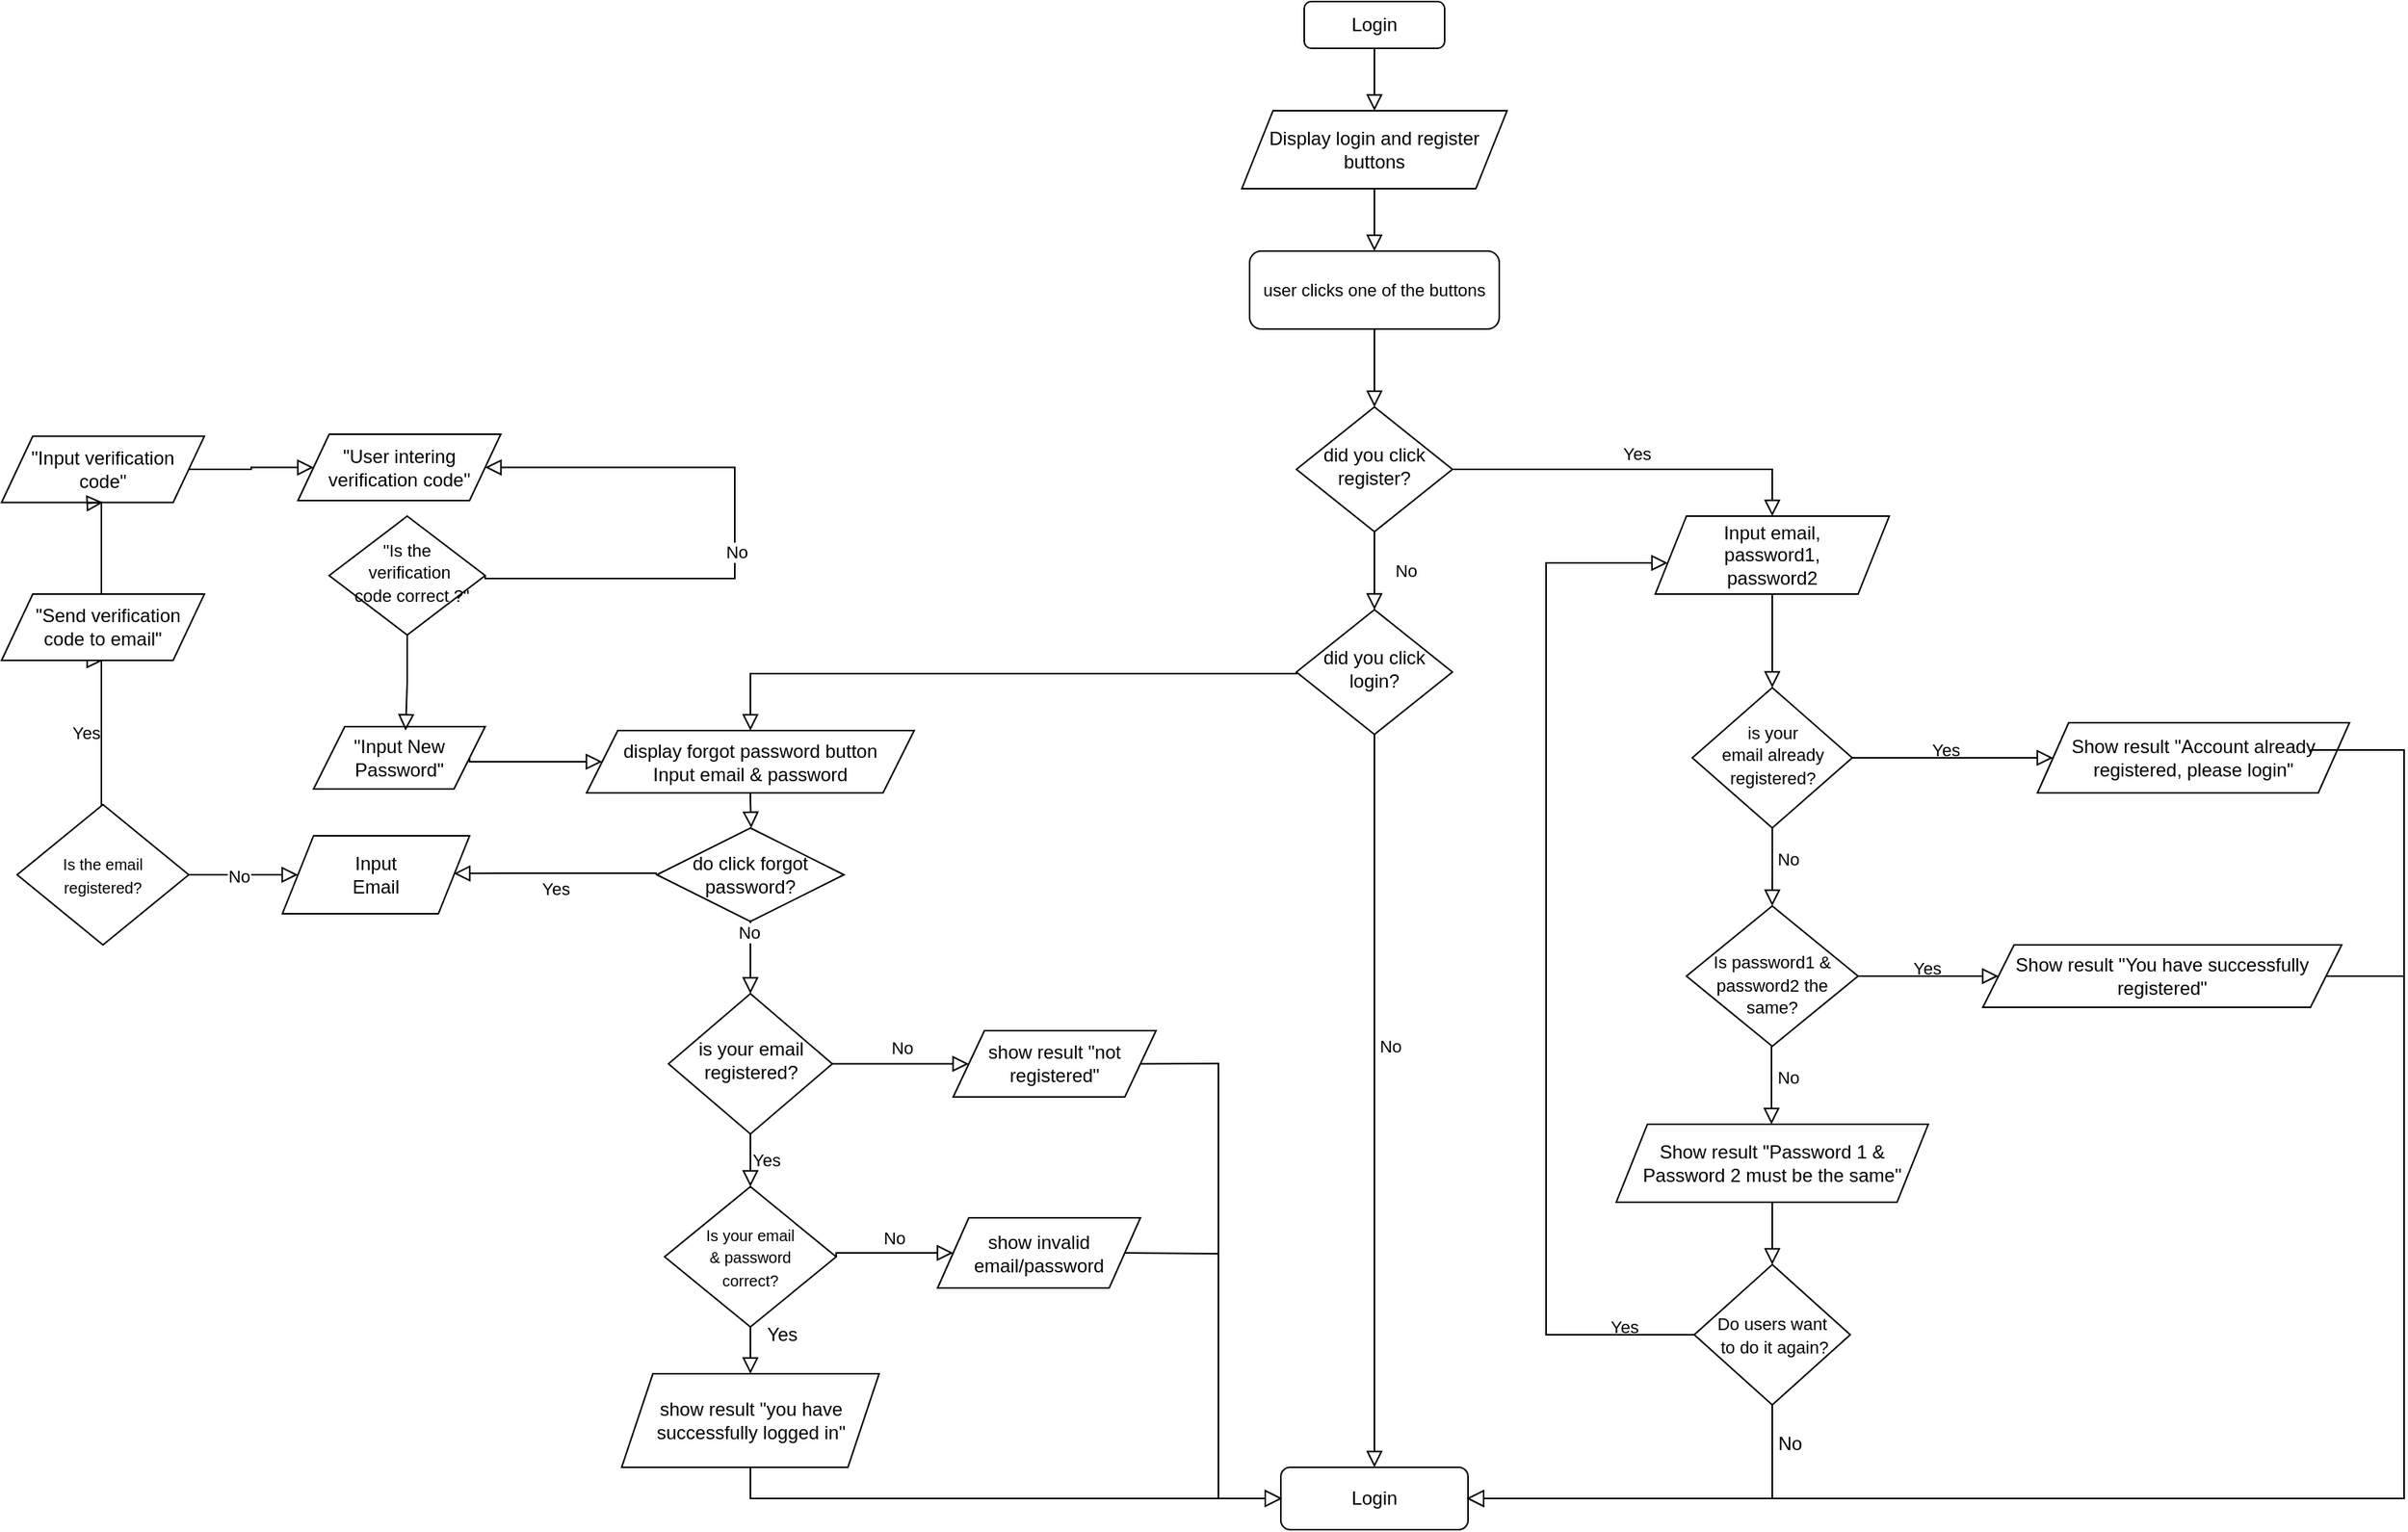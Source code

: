 <mxfile version="22.0.4" type="github">
  <diagram id="C5RBs43oDa-KdzZeNtuy" name="Page-1">
    <mxGraphModel dx="3419" dy="1144" grid="1" gridSize="10" guides="1" tooltips="1" connect="1" arrows="1" fold="1" page="1" pageScale="1" pageWidth="827" pageHeight="1169" math="0" shadow="0">
      <root>
        <mxCell id="WIyWlLk6GJQsqaUBKTNV-0" />
        <mxCell id="WIyWlLk6GJQsqaUBKTNV-1" parent="WIyWlLk6GJQsqaUBKTNV-0" />
        <mxCell id="WIyWlLk6GJQsqaUBKTNV-2" value="" style="rounded=0;html=1;jettySize=auto;orthogonalLoop=1;fontSize=11;endArrow=block;endFill=0;endSize=8;strokeWidth=1;shadow=0;labelBackgroundColor=none;edgeStyle=orthogonalEdgeStyle;" parent="WIyWlLk6GJQsqaUBKTNV-1" source="WIyWlLk6GJQsqaUBKTNV-3" edge="1">
          <mxGeometry relative="1" as="geometry">
            <mxPoint x="220" y="160" as="targetPoint" />
          </mxGeometry>
        </mxCell>
        <mxCell id="WIyWlLk6GJQsqaUBKTNV-3" value="Login" style="rounded=1;whiteSpace=wrap;html=1;fontSize=12;glass=0;strokeWidth=1;shadow=0;" parent="WIyWlLk6GJQsqaUBKTNV-1" vertex="1">
          <mxGeometry x="175" y="90" width="90" height="30" as="geometry" />
        </mxCell>
        <mxCell id="WIyWlLk6GJQsqaUBKTNV-4" value="No" style="rounded=0;html=1;jettySize=auto;orthogonalLoop=1;fontSize=11;endArrow=block;endFill=0;endSize=8;strokeWidth=1;shadow=0;labelBackgroundColor=none;edgeStyle=orthogonalEdgeStyle;" parent="WIyWlLk6GJQsqaUBKTNV-1" source="WIyWlLk6GJQsqaUBKTNV-6" target="WIyWlLk6GJQsqaUBKTNV-10" edge="1">
          <mxGeometry y="20" relative="1" as="geometry">
            <mxPoint as="offset" />
          </mxGeometry>
        </mxCell>
        <mxCell id="WIyWlLk6GJQsqaUBKTNV-5" value="Yes" style="edgeStyle=orthogonalEdgeStyle;rounded=0;html=1;jettySize=auto;orthogonalLoop=1;fontSize=11;endArrow=block;endFill=0;endSize=8;strokeWidth=1;shadow=0;labelBackgroundColor=none;entryX=0.5;entryY=0;entryDx=0;entryDy=0;exitX=1;exitY=0.5;exitDx=0;exitDy=0;" parent="WIyWlLk6GJQsqaUBKTNV-1" source="WIyWlLk6GJQsqaUBKTNV-6" target="l1NlXtUrIdAd-0wigVET-13" edge="1">
          <mxGeometry y="10" relative="1" as="geometry">
            <mxPoint as="offset" />
            <mxPoint x="200" y="390.74" as="sourcePoint" />
            <mxPoint x="475.6" y="420" as="targetPoint" />
          </mxGeometry>
        </mxCell>
        <mxCell id="WIyWlLk6GJQsqaUBKTNV-6" value="did you click register?" style="rhombus;whiteSpace=wrap;html=1;shadow=0;fontFamily=Helvetica;fontSize=12;align=center;strokeWidth=1;spacing=6;spacingTop=-4;" parent="WIyWlLk6GJQsqaUBKTNV-1" vertex="1">
          <mxGeometry x="170" y="350" width="100" height="80" as="geometry" />
        </mxCell>
        <mxCell id="WIyWlLk6GJQsqaUBKTNV-8" value="No" style="rounded=0;html=1;jettySize=auto;orthogonalLoop=1;fontSize=11;endArrow=block;endFill=0;endSize=8;strokeWidth=1;shadow=0;labelBackgroundColor=none;edgeStyle=orthogonalEdgeStyle;" parent="WIyWlLk6GJQsqaUBKTNV-1" source="WIyWlLk6GJQsqaUBKTNV-10" target="WIyWlLk6GJQsqaUBKTNV-11" edge="1">
          <mxGeometry x="-0.149" y="10" relative="1" as="geometry">
            <mxPoint as="offset" />
          </mxGeometry>
        </mxCell>
        <mxCell id="WIyWlLk6GJQsqaUBKTNV-10" value="did you click login?" style="rhombus;whiteSpace=wrap;html=1;shadow=0;fontFamily=Helvetica;fontSize=12;align=center;strokeWidth=1;spacing=6;spacingTop=-4;" parent="WIyWlLk6GJQsqaUBKTNV-1" vertex="1">
          <mxGeometry x="170" y="480" width="100" height="80" as="geometry" />
        </mxCell>
        <mxCell id="WIyWlLk6GJQsqaUBKTNV-11" value="Login" style="rounded=1;whiteSpace=wrap;html=1;fontSize=12;glass=0;strokeWidth=1;shadow=0;" parent="WIyWlLk6GJQsqaUBKTNV-1" vertex="1">
          <mxGeometry x="160" y="1030" width="120" height="40" as="geometry" />
        </mxCell>
        <mxCell id="l1NlXtUrIdAd-0wigVET-1" value="Display login and register buttons" style="shape=parallelogram;perimeter=parallelogramPerimeter;whiteSpace=wrap;html=1;fixedSize=1;" parent="WIyWlLk6GJQsqaUBKTNV-1" vertex="1">
          <mxGeometry x="135" y="160" width="170" height="50" as="geometry" />
        </mxCell>
        <mxCell id="l1NlXtUrIdAd-0wigVET-5" value="&lt;font style=&quot;font-size: 11px;&quot;&gt;user clicks one of the buttons&lt;/font&gt;" style="rounded=1;whiteSpace=wrap;html=1;" parent="WIyWlLk6GJQsqaUBKTNV-1" vertex="1">
          <mxGeometry x="140" y="250" width="160" height="50" as="geometry" />
        </mxCell>
        <mxCell id="l1NlXtUrIdAd-0wigVET-9" value="" style="rounded=0;html=1;jettySize=auto;orthogonalLoop=1;fontSize=11;endArrow=block;endFill=0;endSize=8;strokeWidth=1;shadow=0;labelBackgroundColor=none;edgeStyle=orthogonalEdgeStyle;entryX=0.531;entryY=0;entryDx=0;entryDy=0;entryPerimeter=0;" parent="WIyWlLk6GJQsqaUBKTNV-1" edge="1">
          <mxGeometry relative="1" as="geometry">
            <mxPoint x="220" y="210" as="sourcePoint" />
            <mxPoint x="219.98" y="250" as="targetPoint" />
            <Array as="points">
              <mxPoint x="230" y="210" />
              <mxPoint x="220" y="210" />
            </Array>
          </mxGeometry>
        </mxCell>
        <mxCell id="l1NlXtUrIdAd-0wigVET-12" value="" style="rounded=0;html=1;jettySize=auto;orthogonalLoop=1;fontSize=11;endArrow=block;endFill=0;endSize=8;strokeWidth=1;shadow=0;labelBackgroundColor=none;edgeStyle=orthogonalEdgeStyle;exitX=0.5;exitY=1;exitDx=0;exitDy=0;" parent="WIyWlLk6GJQsqaUBKTNV-1" source="l1NlXtUrIdAd-0wigVET-5" edge="1">
          <mxGeometry relative="1" as="geometry">
            <mxPoint x="220.02" y="290" as="sourcePoint" />
            <mxPoint x="220" y="350" as="targetPoint" />
            <Array as="points" />
          </mxGeometry>
        </mxCell>
        <mxCell id="l1NlXtUrIdAd-0wigVET-13" value="Input email,&lt;br&gt;password1,&lt;br&gt;password2" style="shape=parallelogram;perimeter=parallelogramPerimeter;whiteSpace=wrap;html=1;fixedSize=1;" parent="WIyWlLk6GJQsqaUBKTNV-1" vertex="1">
          <mxGeometry x="400" y="420" width="150" height="50" as="geometry" />
        </mxCell>
        <mxCell id="l1NlXtUrIdAd-0wigVET-24" value="No" style="rounded=0;html=1;jettySize=auto;orthogonalLoop=1;fontSize=11;endArrow=block;endFill=0;endSize=8;strokeWidth=1;shadow=0;labelBackgroundColor=none;edgeStyle=orthogonalEdgeStyle;" parent="WIyWlLk6GJQsqaUBKTNV-1" source="l1NlXtUrIdAd-0wigVET-26" target="l1NlXtUrIdAd-0wigVET-29" edge="1">
          <mxGeometry x="-0.2" y="10" relative="1" as="geometry">
            <mxPoint as="offset" />
          </mxGeometry>
        </mxCell>
        <mxCell id="l1NlXtUrIdAd-0wigVET-26" value="&lt;font style=&quot;font-size: 11px;&quot;&gt;is your &lt;br&gt;email already &lt;br&gt;registered?&lt;/font&gt;" style="rhombus;whiteSpace=wrap;html=1;shadow=0;fontFamily=Helvetica;fontSize=12;align=center;strokeWidth=1;spacing=6;spacingTop=-4;" parent="WIyWlLk6GJQsqaUBKTNV-1" vertex="1">
          <mxGeometry x="423.75" y="530" width="102.5" height="90" as="geometry" />
        </mxCell>
        <mxCell id="l1NlXtUrIdAd-0wigVET-29" value="&lt;font style=&quot;font-size: 11px;&quot;&gt;&lt;br&gt;Is password1 &amp;amp; password2 the same?&lt;/font&gt;" style="rhombus;whiteSpace=wrap;html=1;shadow=0;fontFamily=Helvetica;fontSize=12;align=center;strokeWidth=1;spacing=6;spacingTop=-4;" parent="WIyWlLk6GJQsqaUBKTNV-1" vertex="1">
          <mxGeometry x="420" y="670" width="110" height="90" as="geometry" />
        </mxCell>
        <mxCell id="l1NlXtUrIdAd-0wigVET-32" value="" style="rounded=0;html=1;jettySize=auto;orthogonalLoop=1;fontSize=11;endArrow=block;endFill=0;endSize=8;strokeWidth=1;shadow=0;labelBackgroundColor=none;edgeStyle=orthogonalEdgeStyle;exitX=0.5;exitY=1;exitDx=0;exitDy=0;entryX=0.5;entryY=0;entryDx=0;entryDy=0;" parent="WIyWlLk6GJQsqaUBKTNV-1" source="l1NlXtUrIdAd-0wigVET-13" target="l1NlXtUrIdAd-0wigVET-26" edge="1">
          <mxGeometry relative="1" as="geometry">
            <mxPoint x="539.8" y="482.46" as="sourcePoint" />
            <mxPoint x="539.755" y="530.002" as="targetPoint" />
            <Array as="points">
              <mxPoint x="475" y="530" />
            </Array>
          </mxGeometry>
        </mxCell>
        <mxCell id="l1NlXtUrIdAd-0wigVET-33" value="Show result &quot;Account already registered, please login&quot;" style="shape=parallelogram;perimeter=parallelogramPerimeter;whiteSpace=wrap;html=1;fixedSize=1;" parent="WIyWlLk6GJQsqaUBKTNV-1" vertex="1">
          <mxGeometry x="645" y="552.5" width="200" height="45" as="geometry" />
        </mxCell>
        <mxCell id="l1NlXtUrIdAd-0wigVET-34" value="Yes" style="edgeStyle=orthogonalEdgeStyle;rounded=0;html=1;jettySize=auto;orthogonalLoop=1;fontSize=11;endArrow=block;endFill=0;endSize=8;strokeWidth=1;shadow=0;labelBackgroundColor=none;entryX=0;entryY=0.5;entryDx=0;entryDy=0;exitX=1;exitY=0.5;exitDx=0;exitDy=0;" parent="WIyWlLk6GJQsqaUBKTNV-1" source="l1NlXtUrIdAd-0wigVET-29" target="l1NlXtUrIdAd-0wigVET-36" edge="1">
          <mxGeometry x="-0.037" y="5" relative="1" as="geometry">
            <mxPoint as="offset" />
            <mxPoint x="595" y="714.49" as="sourcePoint" />
            <mxPoint x="733.86" y="749.49" as="targetPoint" />
          </mxGeometry>
        </mxCell>
        <mxCell id="l1NlXtUrIdAd-0wigVET-36" value="Show result &quot;You have successfully registered&quot;" style="shape=parallelogram;perimeter=parallelogramPerimeter;whiteSpace=wrap;html=1;fixedSize=1;" parent="WIyWlLk6GJQsqaUBKTNV-1" vertex="1">
          <mxGeometry x="610" y="695" width="230" height="40" as="geometry" />
        </mxCell>
        <mxCell id="l1NlXtUrIdAd-0wigVET-37" value="Show result &quot;Password 1 &amp;amp; Password 2 must be the same&quot;" style="shape=parallelogram;perimeter=parallelogramPerimeter;whiteSpace=wrap;html=1;fixedSize=1;" parent="WIyWlLk6GJQsqaUBKTNV-1" vertex="1">
          <mxGeometry x="375" y="810" width="200" height="50" as="geometry" />
        </mxCell>
        <mxCell id="l1NlXtUrIdAd-0wigVET-39" value="" style="rounded=0;html=1;jettySize=auto;orthogonalLoop=1;fontSize=11;endArrow=block;endFill=0;endSize=8;strokeWidth=1;shadow=0;labelBackgroundColor=none;edgeStyle=orthogonalEdgeStyle;exitX=0.5;exitY=1;exitDx=0;exitDy=0;entryX=0.5;entryY=0;entryDx=0;entryDy=0;" parent="WIyWlLk6GJQsqaUBKTNV-1" source="l1NlXtUrIdAd-0wigVET-37" target="l1NlXtUrIdAd-0wigVET-40" edge="1">
          <mxGeometry relative="1" as="geometry">
            <mxPoint x="540" y="870" as="sourcePoint" />
            <mxPoint x="540" y="900" as="targetPoint" />
            <Array as="points">
              <mxPoint x="475" y="880" />
              <mxPoint x="475" y="880" />
            </Array>
          </mxGeometry>
        </mxCell>
        <mxCell id="l1NlXtUrIdAd-0wigVET-40" value="&lt;font style=&quot;font-size: 11px;&quot;&gt;Do users want&lt;br&gt;&amp;nbsp;to do it again?&lt;/font&gt;" style="rhombus;whiteSpace=wrap;html=1;" parent="WIyWlLk6GJQsqaUBKTNV-1" vertex="1">
          <mxGeometry x="425" y="900" width="100" height="90" as="geometry" />
        </mxCell>
        <mxCell id="l1NlXtUrIdAd-0wigVET-41" value="Yes" style="edgeStyle=orthogonalEdgeStyle;rounded=0;html=1;jettySize=auto;orthogonalLoop=1;fontSize=11;endArrow=block;endFill=0;endSize=8;strokeWidth=1;shadow=0;labelBackgroundColor=none;exitX=0;exitY=0.5;exitDx=0;exitDy=0;" parent="WIyWlLk6GJQsqaUBKTNV-1" source="l1NlXtUrIdAd-0wigVET-40" target="l1NlXtUrIdAd-0wigVET-13" edge="1">
          <mxGeometry x="-0.865" y="-5" relative="1" as="geometry">
            <mxPoint as="offset" />
            <mxPoint x="413.9" y="878.72" as="sourcePoint" />
            <mxPoint x="390.02" y="380" as="targetPoint" />
            <Array as="points">
              <mxPoint x="330" y="945" />
              <mxPoint x="330" y="450" />
            </Array>
          </mxGeometry>
        </mxCell>
        <mxCell id="l1NlXtUrIdAd-0wigVET-44" value="is your email registered?" style="rhombus;whiteSpace=wrap;html=1;shadow=0;fontFamily=Helvetica;fontSize=12;align=center;strokeWidth=1;spacing=6;spacingTop=-4;" parent="WIyWlLk6GJQsqaUBKTNV-1" vertex="1">
          <mxGeometry x="-232.5" y="726.25" width="105" height="90" as="geometry" />
        </mxCell>
        <mxCell id="l1NlXtUrIdAd-0wigVET-45" value="No" style="edgeStyle=orthogonalEdgeStyle;rounded=0;html=1;jettySize=auto;orthogonalLoop=1;fontSize=11;endArrow=block;endFill=0;endSize=8;strokeWidth=1;shadow=0;labelBackgroundColor=none;entryX=0;entryY=0.5;entryDx=0;entryDy=0;exitX=1;exitY=0.5;exitDx=0;exitDy=0;" parent="WIyWlLk6GJQsqaUBKTNV-1" source="l1NlXtUrIdAd-0wigVET-44" target="l1NlXtUrIdAd-0wigVET-49" edge="1">
          <mxGeometry y="10" relative="1" as="geometry">
            <mxPoint as="offset" />
            <mxPoint x="-125" y="700" as="sourcePoint" />
            <mxPoint x="13.86" y="735" as="targetPoint" />
          </mxGeometry>
        </mxCell>
        <mxCell id="l1NlXtUrIdAd-0wigVET-46" value="" style="rounded=0;html=1;jettySize=auto;orthogonalLoop=1;fontSize=11;endArrow=block;endFill=0;endSize=8;strokeWidth=1;shadow=0;labelBackgroundColor=none;edgeStyle=orthogonalEdgeStyle;" parent="WIyWlLk6GJQsqaUBKTNV-1" edge="1">
          <mxGeometry relative="1" as="geometry">
            <mxPoint x="-180" y="580" as="sourcePoint" />
            <mxPoint x="-179.47" y="620" as="targetPoint" />
            <Array as="points">
              <mxPoint x="-180" y="602.5" />
              <mxPoint x="-180" y="602.5" />
            </Array>
          </mxGeometry>
        </mxCell>
        <mxCell id="l1NlXtUrIdAd-0wigVET-47" value="" style="edgeStyle=orthogonalEdgeStyle;rounded=0;html=1;jettySize=auto;orthogonalLoop=1;fontSize=11;endArrow=block;endFill=0;endSize=8;strokeWidth=1;shadow=0;labelBackgroundColor=none;" parent="WIyWlLk6GJQsqaUBKTNV-1" target="l1NlXtUrIdAd-0wigVET-42" edge="1">
          <mxGeometry y="10" relative="1" as="geometry">
            <mxPoint as="offset" />
            <mxPoint x="170.0" y="520.0" as="sourcePoint" />
            <mxPoint x="-10" y="630" as="targetPoint" />
            <Array as="points">
              <mxPoint x="170" y="521" />
              <mxPoint x="-180" y="521" />
              <mxPoint x="-180" y="595" />
            </Array>
          </mxGeometry>
        </mxCell>
        <mxCell id="l1NlXtUrIdAd-0wigVET-42" value="display forgot password button&lt;br&gt;Input email &amp;amp; password" style="shape=parallelogram;perimeter=parallelogramPerimeter;whiteSpace=wrap;html=1;fixedSize=1;" parent="WIyWlLk6GJQsqaUBKTNV-1" vertex="1">
          <mxGeometry x="-285" y="557.5" width="210" height="40" as="geometry" />
        </mxCell>
        <mxCell id="l1NlXtUrIdAd-0wigVET-48" value="show invalid email/password" style="shape=parallelogram;perimeter=parallelogramPerimeter;whiteSpace=wrap;html=1;fixedSize=1;" parent="WIyWlLk6GJQsqaUBKTNV-1" vertex="1">
          <mxGeometry x="-60" y="870" width="130" height="45" as="geometry" />
        </mxCell>
        <mxCell id="l1NlXtUrIdAd-0wigVET-49" value="show result &quot;not registered&quot;" style="shape=parallelogram;perimeter=parallelogramPerimeter;whiteSpace=wrap;html=1;fixedSize=1;" parent="WIyWlLk6GJQsqaUBKTNV-1" vertex="1">
          <mxGeometry x="-50" y="750" width="130" height="42.5" as="geometry" />
        </mxCell>
        <mxCell id="l1NlXtUrIdAd-0wigVET-50" value="&lt;font style=&quot;font-size: 10px;&quot;&gt;Is your email &lt;br&gt;&amp;amp; password &lt;br&gt;correct?&lt;/font&gt;" style="rhombus;whiteSpace=wrap;html=1;" parent="WIyWlLk6GJQsqaUBKTNV-1" vertex="1">
          <mxGeometry x="-235" y="850" width="110" height="90" as="geometry" />
        </mxCell>
        <mxCell id="l1NlXtUrIdAd-0wigVET-53" value="Yes" style="edgeStyle=orthogonalEdgeStyle;rounded=0;html=1;jettySize=auto;orthogonalLoop=1;fontSize=11;endArrow=block;endFill=0;endSize=8;strokeWidth=1;shadow=0;labelBackgroundColor=none;exitX=0.5;exitY=1;exitDx=0;exitDy=0;entryX=0.5;entryY=0;entryDx=0;entryDy=0;" parent="WIyWlLk6GJQsqaUBKTNV-1" source="l1NlXtUrIdAd-0wigVET-44" target="l1NlXtUrIdAd-0wigVET-50" edge="1">
          <mxGeometry y="10" relative="1" as="geometry">
            <mxPoint as="offset" />
            <mxPoint x="-245" y="810" as="sourcePoint" />
            <mxPoint x="-180" y="800" as="targetPoint" />
          </mxGeometry>
        </mxCell>
        <mxCell id="l1NlXtUrIdAd-0wigVET-54" value="No" style="edgeStyle=orthogonalEdgeStyle;rounded=0;html=1;jettySize=auto;orthogonalLoop=1;fontSize=11;endArrow=block;endFill=0;endSize=8;strokeWidth=1;shadow=0;labelBackgroundColor=none;entryX=0;entryY=0.5;entryDx=0;entryDy=0;exitX=1;exitY=0.5;exitDx=0;exitDy=0;" parent="WIyWlLk6GJQsqaUBKTNV-1" target="l1NlXtUrIdAd-0wigVET-48" edge="1" source="l1NlXtUrIdAd-0wigVET-50">
          <mxGeometry y="10" relative="1" as="geometry">
            <mxPoint as="offset" />
            <mxPoint x="-127.5" y="814.47" as="sourcePoint" />
            <mxPoint x="-32.5" y="814.47" as="targetPoint" />
            <Array as="points">
              <mxPoint x="-125" y="893" />
            </Array>
          </mxGeometry>
        </mxCell>
        <mxCell id="l1NlXtUrIdAd-0wigVET-60" value="" style="edgeStyle=orthogonalEdgeStyle;rounded=0;html=1;jettySize=auto;orthogonalLoop=1;fontSize=11;endArrow=block;endFill=0;endSize=8;strokeWidth=1;shadow=0;labelBackgroundColor=none;exitX=0.5;exitY=1;exitDx=0;exitDy=0;entryX=0.5;entryY=0;entryDx=0;entryDy=0;" parent="WIyWlLk6GJQsqaUBKTNV-1" source="l1NlXtUrIdAd-0wigVET-50" target="l1NlXtUrIdAd-0wigVET-55" edge="1">
          <mxGeometry y="10" relative="1" as="geometry">
            <mxPoint as="offset" />
            <mxPoint x="-180.37" y="900" as="sourcePoint" />
            <mxPoint x="-180.37" y="960" as="targetPoint" />
          </mxGeometry>
        </mxCell>
        <mxCell id="l1NlXtUrIdAd-0wigVET-55" value="show result &quot;you have successfully logged in&quot;" style="shape=parallelogram;perimeter=parallelogramPerimeter;whiteSpace=wrap;html=1;fixedSize=1;" parent="WIyWlLk6GJQsqaUBKTNV-1" vertex="1">
          <mxGeometry x="-262.5" y="970" width="165" height="60" as="geometry" />
        </mxCell>
        <mxCell id="l1NlXtUrIdAd-0wigVET-61" value="Yes" style="text;html=1;align=center;verticalAlign=middle;resizable=0;points=[];autosize=1;strokeColor=none;fillColor=none;" parent="WIyWlLk6GJQsqaUBKTNV-1" vertex="1">
          <mxGeometry x="-180" y="930" width="40" height="30" as="geometry" />
        </mxCell>
        <mxCell id="l1NlXtUrIdAd-0wigVET-62" value="" style="endArrow=none;html=1;rounded=0;entryX=1;entryY=0.5;entryDx=0;entryDy=0;" parent="WIyWlLk6GJQsqaUBKTNV-1" target="l1NlXtUrIdAd-0wigVET-49" edge="1">
          <mxGeometry width="50" height="50" relative="1" as="geometry">
            <mxPoint x="120" y="1050" as="sourcePoint" />
            <mxPoint x="190" y="890" as="targetPoint" />
            <Array as="points">
              <mxPoint x="120" y="771" />
            </Array>
          </mxGeometry>
        </mxCell>
        <mxCell id="l1NlXtUrIdAd-0wigVET-63" value="" style="endArrow=none;html=1;rounded=0;exitX=1;exitY=0.5;exitDx=0;exitDy=0;" parent="WIyWlLk6GJQsqaUBKTNV-1" source="l1NlXtUrIdAd-0wigVET-48" edge="1">
          <mxGeometry width="50" height="50" relative="1" as="geometry">
            <mxPoint x="70" y="850" as="sourcePoint" />
            <mxPoint x="120" y="893" as="targetPoint" />
            <Array as="points" />
          </mxGeometry>
        </mxCell>
        <mxCell id="l1NlXtUrIdAd-0wigVET-64" value="" style="endArrow=none;html=1;rounded=0;entryX=0.5;entryY=1;entryDx=0;entryDy=0;exitX=0;exitY=0.5;exitDx=0;exitDy=0;" parent="WIyWlLk6GJQsqaUBKTNV-1" source="l1NlXtUrIdAd-0wigVET-66" target="l1NlXtUrIdAd-0wigVET-55" edge="1">
          <mxGeometry width="50" height="50" relative="1" as="geometry">
            <mxPoint x="-180" y="1040" as="sourcePoint" />
            <mxPoint x="-160" y="980" as="targetPoint" />
            <Array as="points">
              <mxPoint x="-180" y="1050" />
            </Array>
          </mxGeometry>
        </mxCell>
        <mxCell id="l1NlXtUrIdAd-0wigVET-66" value="" style="triangle;whiteSpace=wrap;html=1;" parent="WIyWlLk6GJQsqaUBKTNV-1" vertex="1">
          <mxGeometry x="150" y="1045" width="10" height="10" as="geometry" />
        </mxCell>
        <mxCell id="l1NlXtUrIdAd-0wigVET-71" value="" style="endArrow=none;html=1;rounded=0;exitX=1;exitY=0.5;exitDx=0;exitDy=0;entryX=1;entryY=0.5;entryDx=0;entryDy=0;" parent="WIyWlLk6GJQsqaUBKTNV-1" source="l1NlXtUrIdAd-0wigVET-77" target="WIyWlLk6GJQsqaUBKTNV-11" edge="1">
          <mxGeometry width="50" height="50" relative="1" as="geometry">
            <mxPoint x="960" y="610" as="sourcePoint" />
            <mxPoint x="370" y="1050" as="targetPoint" />
            <Array as="points" />
          </mxGeometry>
        </mxCell>
        <mxCell id="l1NlXtUrIdAd-0wigVET-78" value="" style="endArrow=none;html=1;rounded=0;exitX=1;exitY=0.5;exitDx=0;exitDy=0;entryX=0;entryY=0.5;entryDx=0;entryDy=0;entryPerimeter=0;" parent="WIyWlLk6GJQsqaUBKTNV-1" target="l1NlXtUrIdAd-0wigVET-77" edge="1">
          <mxGeometry width="50" height="50" relative="1" as="geometry">
            <mxPoint x="820" y="570" as="sourcePoint" />
            <mxPoint x="290" y="1052.5" as="targetPoint" />
            <Array as="points">
              <mxPoint x="880" y="570" />
              <mxPoint x="880" y="1050" />
            </Array>
          </mxGeometry>
        </mxCell>
        <mxCell id="l1NlXtUrIdAd-0wigVET-77" value="" style="triangle;whiteSpace=wrap;html=1;rotation=-180;" parent="WIyWlLk6GJQsqaUBKTNV-1" vertex="1">
          <mxGeometry x="280" y="1045" width="10" height="10" as="geometry" />
        </mxCell>
        <mxCell id="l1NlXtUrIdAd-0wigVET-79" value="" style="endArrow=none;html=1;rounded=0;entryX=0.5;entryY=1;entryDx=0;entryDy=0;" parent="WIyWlLk6GJQsqaUBKTNV-1" target="l1NlXtUrIdAd-0wigVET-40" edge="1">
          <mxGeometry width="50" height="50" relative="1" as="geometry">
            <mxPoint x="475" y="1050" as="sourcePoint" />
            <mxPoint x="565" y="990" as="targetPoint" />
          </mxGeometry>
        </mxCell>
        <mxCell id="l1NlXtUrIdAd-0wigVET-80" value="" style="endArrow=none;html=1;rounded=0;exitX=1;exitY=0.5;exitDx=0;exitDy=0;" parent="WIyWlLk6GJQsqaUBKTNV-1" source="l1NlXtUrIdAd-0wigVET-36" edge="1">
          <mxGeometry width="50" height="50" relative="1" as="geometry">
            <mxPoint x="960" y="756.25" as="sourcePoint" />
            <mxPoint x="880" y="715" as="targetPoint" />
            <Array as="points" />
          </mxGeometry>
        </mxCell>
        <mxCell id="l1NlXtUrIdAd-0wigVET-82" value="Yes" style="edgeStyle=orthogonalEdgeStyle;rounded=0;html=1;jettySize=auto;orthogonalLoop=1;fontSize=11;endArrow=block;endFill=0;endSize=8;strokeWidth=1;shadow=0;labelBackgroundColor=none;entryX=0;entryY=0.5;entryDx=0;entryDy=0;exitX=1;exitY=0.5;exitDx=0;exitDy=0;" parent="WIyWlLk6GJQsqaUBKTNV-1" source="l1NlXtUrIdAd-0wigVET-26" target="l1NlXtUrIdAd-0wigVET-33" edge="1">
          <mxGeometry x="-0.067" y="5" relative="1" as="geometry">
            <mxPoint as="offset" />
            <mxPoint x="595" y="574.5" as="sourcePoint" />
            <mxPoint x="730" y="575.01" as="targetPoint" />
          </mxGeometry>
        </mxCell>
        <mxCell id="l1NlXtUrIdAd-0wigVET-85" value="No" style="text;html=1;align=center;verticalAlign=middle;resizable=0;points=[];autosize=1;strokeColor=none;fillColor=none;opacity=80;" parent="WIyWlLk6GJQsqaUBKTNV-1" vertex="1">
          <mxGeometry x="466" y="1000" width="40" height="30" as="geometry" />
        </mxCell>
        <mxCell id="l1NlXtUrIdAd-0wigVET-88" value="No" style="rounded=0;html=1;jettySize=auto;orthogonalLoop=1;fontSize=11;endArrow=block;endFill=0;endSize=8;strokeWidth=1;shadow=0;labelBackgroundColor=none;edgeStyle=orthogonalEdgeStyle;" parent="WIyWlLk6GJQsqaUBKTNV-1" edge="1">
          <mxGeometry x="-0.2" y="10" relative="1" as="geometry">
            <mxPoint as="offset" />
            <mxPoint x="474.52" y="760" as="sourcePoint" />
            <mxPoint x="474.52" y="810" as="targetPoint" />
          </mxGeometry>
        </mxCell>
        <mxCell id="3e6mbjpUuEp5-3Iq5Efz-7" value="do click forgot password?" style="rhombus;whiteSpace=wrap;html=1;" vertex="1" parent="WIyWlLk6GJQsqaUBKTNV-1">
          <mxGeometry x="-240" y="620" width="120" height="60" as="geometry" />
        </mxCell>
        <mxCell id="3e6mbjpUuEp5-3Iq5Efz-9" value="" style="rounded=0;html=1;jettySize=auto;orthogonalLoop=1;fontSize=11;endArrow=block;endFill=0;endSize=8;strokeWidth=1;shadow=0;labelBackgroundColor=none;edgeStyle=orthogonalEdgeStyle;exitX=0.5;exitY=1;exitDx=0;exitDy=0;" edge="1" parent="WIyWlLk6GJQsqaUBKTNV-1" source="3e6mbjpUuEp5-3Iq5Efz-7" target="l1NlXtUrIdAd-0wigVET-44">
          <mxGeometry relative="1" as="geometry">
            <mxPoint x="-180" y="686.25" as="sourcePoint" />
            <mxPoint x="-179.47" y="726.25" as="targetPoint" />
            <Array as="points" />
          </mxGeometry>
        </mxCell>
        <mxCell id="3e6mbjpUuEp5-3Iq5Efz-12" value="No&lt;br&gt;" style="edgeLabel;html=1;align=center;verticalAlign=middle;resizable=0;points=[];" vertex="1" connectable="0" parent="3e6mbjpUuEp5-3Iq5Efz-9">
          <mxGeometry x="-0.705" y="-1" relative="1" as="geometry">
            <mxPoint as="offset" />
          </mxGeometry>
        </mxCell>
        <mxCell id="3e6mbjpUuEp5-3Iq5Efz-15" value="Yes" style="edgeStyle=orthogonalEdgeStyle;rounded=0;html=1;jettySize=auto;orthogonalLoop=1;fontSize=11;endArrow=block;endFill=0;endSize=8;strokeWidth=1;shadow=0;labelBackgroundColor=none;" edge="1" parent="WIyWlLk6GJQsqaUBKTNV-1">
          <mxGeometry y="10" relative="1" as="geometry">
            <mxPoint as="offset" />
            <mxPoint x="-240" y="649" as="sourcePoint" />
            <mxPoint x="-370" y="649.23" as="targetPoint" />
            <Array as="points">
              <mxPoint x="-330" y="649.23" />
            </Array>
          </mxGeometry>
        </mxCell>
        <mxCell id="3e6mbjpUuEp5-3Iq5Efz-16" value="Input&lt;br&gt;Email" style="shape=parallelogram;perimeter=parallelogramPerimeter;whiteSpace=wrap;html=1;fixedSize=1;" vertex="1" parent="WIyWlLk6GJQsqaUBKTNV-1">
          <mxGeometry x="-480" y="625" width="120" height="50" as="geometry" />
        </mxCell>
        <mxCell id="3e6mbjpUuEp5-3Iq5Efz-21" value="&lt;span style=&quot;font-size: 10px;&quot;&gt;Is the email&lt;br&gt;registered?&lt;br&gt;&lt;/span&gt;" style="rhombus;whiteSpace=wrap;html=1;" vertex="1" parent="WIyWlLk6GJQsqaUBKTNV-1">
          <mxGeometry x="-650" y="605" width="110" height="90" as="geometry" />
        </mxCell>
        <mxCell id="3e6mbjpUuEp5-3Iq5Efz-27" value="" style="rounded=0;html=1;jettySize=auto;orthogonalLoop=1;fontSize=11;endArrow=block;endFill=0;endSize=8;strokeWidth=1;shadow=0;labelBackgroundColor=none;edgeStyle=orthogonalEdgeStyle;exitX=1;exitY=0.5;exitDx=0;exitDy=0;entryX=0;entryY=0.5;entryDx=0;entryDy=0;" edge="1" parent="WIyWlLk6GJQsqaUBKTNV-1" source="3e6mbjpUuEp5-3Iq5Efz-21" target="3e6mbjpUuEp5-3Iq5Efz-16">
          <mxGeometry relative="1" as="geometry">
            <mxPoint x="-510" y="629" as="sourcePoint" />
            <mxPoint x="-480" y="650" as="targetPoint" />
            <Array as="points">
              <mxPoint x="-500" y="650" />
              <mxPoint x="-500" y="650" />
            </Array>
          </mxGeometry>
        </mxCell>
        <mxCell id="3e6mbjpUuEp5-3Iq5Efz-31" value="No" style="edgeLabel;html=1;align=center;verticalAlign=middle;resizable=0;points=[];" vertex="1" connectable="0" parent="3e6mbjpUuEp5-3Iq5Efz-27">
          <mxGeometry x="-0.09" y="-1" relative="1" as="geometry">
            <mxPoint as="offset" />
          </mxGeometry>
        </mxCell>
        <mxCell id="3e6mbjpUuEp5-3Iq5Efz-32" value="Yes" style="edgeStyle=orthogonalEdgeStyle;rounded=0;html=1;jettySize=auto;orthogonalLoop=1;fontSize=11;endArrow=block;endFill=0;endSize=8;strokeWidth=1;shadow=0;labelBackgroundColor=none;exitX=0.5;exitY=0;exitDx=0;exitDy=0;entryX=0.5;entryY=1;entryDx=0;entryDy=0;" edge="1" parent="WIyWlLk6GJQsqaUBKTNV-1" source="3e6mbjpUuEp5-3Iq5Efz-21" target="3e6mbjpUuEp5-3Iq5Efz-35">
          <mxGeometry y="10" relative="1" as="geometry">
            <mxPoint as="offset" />
            <mxPoint x="-596" y="582.9" as="sourcePoint" />
            <mxPoint x="-596" y="550" as="targetPoint" />
            <Array as="points">
              <mxPoint x="-596" y="513" />
            </Array>
          </mxGeometry>
        </mxCell>
        <mxCell id="3e6mbjpUuEp5-3Iq5Efz-35" value="&amp;nbsp; &quot;Send verification code to email&quot;" style="shape=parallelogram;perimeter=parallelogramPerimeter;whiteSpace=wrap;html=1;fixedSize=1;" vertex="1" parent="WIyWlLk6GJQsqaUBKTNV-1">
          <mxGeometry x="-660" y="470" width="130" height="42.5" as="geometry" />
        </mxCell>
        <mxCell id="3e6mbjpUuEp5-3Iq5Efz-36" value="&quot;Input verification &lt;br&gt;code&quot;" style="shape=parallelogram;perimeter=parallelogramPerimeter;whiteSpace=wrap;html=1;fixedSize=1;" vertex="1" parent="WIyWlLk6GJQsqaUBKTNV-1">
          <mxGeometry x="-660" y="368.75" width="130" height="42.5" as="geometry" />
        </mxCell>
        <mxCell id="3e6mbjpUuEp5-3Iq5Efz-37" value="" style="edgeStyle=orthogonalEdgeStyle;rounded=0;html=1;jettySize=auto;orthogonalLoop=1;fontSize=11;endArrow=block;endFill=0;endSize=8;strokeWidth=1;shadow=0;labelBackgroundColor=none;exitX=0.5;exitY=0;exitDx=0;exitDy=0;entryX=0.5;entryY=1;entryDx=0;entryDy=0;" edge="1" parent="WIyWlLk6GJQsqaUBKTNV-1" source="3e6mbjpUuEp5-3Iq5Efz-35" target="3e6mbjpUuEp5-3Iq5Efz-36">
          <mxGeometry x="-0.012" y="10" relative="1" as="geometry">
            <mxPoint as="offset" />
            <mxPoint x="-596" y="485.4" as="sourcePoint" />
            <mxPoint x="-596" y="452.5" as="targetPoint" />
            <Array as="points">
              <mxPoint x="-596" y="411" />
            </Array>
          </mxGeometry>
        </mxCell>
        <mxCell id="3e6mbjpUuEp5-3Iq5Efz-39" value="" style="edgeStyle=orthogonalEdgeStyle;rounded=0;html=1;jettySize=auto;orthogonalLoop=1;fontSize=11;endArrow=block;endFill=0;endSize=8;strokeWidth=1;shadow=0;labelBackgroundColor=none;exitX=1;exitY=0.5;exitDx=0;exitDy=0;entryX=0;entryY=0.5;entryDx=0;entryDy=0;" edge="1" parent="WIyWlLk6GJQsqaUBKTNV-1" source="3e6mbjpUuEp5-3Iq5Efz-36" target="3e6mbjpUuEp5-3Iq5Efz-40">
          <mxGeometry x="-0.012" y="10" relative="1" as="geometry">
            <mxPoint as="offset" />
            <mxPoint x="-510" y="430" as="sourcePoint" />
            <mxPoint x="-450" y="430" as="targetPoint" />
            <Array as="points" />
          </mxGeometry>
        </mxCell>
        <mxCell id="3e6mbjpUuEp5-3Iq5Efz-40" value="&quot;User intering verification code&quot;" style="shape=parallelogram;perimeter=parallelogramPerimeter;whiteSpace=wrap;html=1;fixedSize=1;" vertex="1" parent="WIyWlLk6GJQsqaUBKTNV-1">
          <mxGeometry x="-470" y="367.5" width="130" height="42.5" as="geometry" />
        </mxCell>
        <mxCell id="3e6mbjpUuEp5-3Iq5Efz-41" value="&lt;span style=&quot;font-size: 11px;&quot;&gt;&quot;Is the&lt;br&gt;&amp;nbsp;verification&lt;br&gt;&amp;nbsp; code correct ?&quot;&lt;/span&gt;" style="rhombus;whiteSpace=wrap;html=1;shadow=0;fontFamily=Helvetica;fontSize=12;align=center;strokeWidth=1;spacing=6;spacingTop=-4;" vertex="1" parent="WIyWlLk6GJQsqaUBKTNV-1">
          <mxGeometry x="-450" y="420" width="100" height="76.25" as="geometry" />
        </mxCell>
        <mxCell id="3e6mbjpUuEp5-3Iq5Efz-42" value="" style="rounded=0;html=1;jettySize=auto;orthogonalLoop=1;fontSize=11;endArrow=block;endFill=0;endSize=8;strokeWidth=1;shadow=0;labelBackgroundColor=none;edgeStyle=orthogonalEdgeStyle;exitX=1;exitY=0.5;exitDx=0;exitDy=0;entryX=1;entryY=0.5;entryDx=0;entryDy=0;" edge="1" parent="WIyWlLk6GJQsqaUBKTNV-1" source="3e6mbjpUuEp5-3Iq5Efz-41" target="3e6mbjpUuEp5-3Iq5Efz-40">
          <mxGeometry relative="1" as="geometry">
            <mxPoint x="-260" y="511" as="sourcePoint" />
            <mxPoint x="-320" y="430" as="targetPoint" />
            <Array as="points">
              <mxPoint x="-350" y="460" />
              <mxPoint x="-190" y="460" />
              <mxPoint x="-190" y="389" />
            </Array>
          </mxGeometry>
        </mxCell>
        <mxCell id="3e6mbjpUuEp5-3Iq5Efz-43" value="No" style="edgeLabel;html=1;align=center;verticalAlign=middle;resizable=0;points=[];" vertex="1" connectable="0" parent="3e6mbjpUuEp5-3Iq5Efz-42">
          <mxGeometry x="-0.09" y="-1" relative="1" as="geometry">
            <mxPoint as="offset" />
          </mxGeometry>
        </mxCell>
        <mxCell id="3e6mbjpUuEp5-3Iq5Efz-45" value="&quot;Input New&lt;br&gt;Password&quot;" style="shape=parallelogram;perimeter=parallelogramPerimeter;whiteSpace=wrap;html=1;fixedSize=1;" vertex="1" parent="WIyWlLk6GJQsqaUBKTNV-1">
          <mxGeometry x="-460" y="555" width="110" height="40" as="geometry" />
        </mxCell>
        <mxCell id="3e6mbjpUuEp5-3Iq5Efz-46" value="" style="edgeStyle=orthogonalEdgeStyle;rounded=0;html=1;jettySize=auto;orthogonalLoop=1;fontSize=11;endArrow=block;endFill=0;endSize=8;strokeWidth=1;shadow=0;labelBackgroundColor=none;" edge="1" parent="WIyWlLk6GJQsqaUBKTNV-1" source="3e6mbjpUuEp5-3Iq5Efz-41">
          <mxGeometry x="-0.012" y="10" relative="1" as="geometry">
            <mxPoint as="offset" />
            <mxPoint x="-401" y="500" as="sourcePoint" />
            <mxPoint x="-401" y="557.5" as="targetPoint" />
            <Array as="points" />
          </mxGeometry>
        </mxCell>
        <mxCell id="3e6mbjpUuEp5-3Iq5Efz-47" value="" style="edgeStyle=orthogonalEdgeStyle;rounded=0;html=1;jettySize=auto;orthogonalLoop=1;fontSize=11;endArrow=block;endFill=0;endSize=8;strokeWidth=1;shadow=0;labelBackgroundColor=none;exitX=1;exitY=0.5;exitDx=0;exitDy=0;entryX=0;entryY=0.5;entryDx=0;entryDy=0;" edge="1" parent="WIyWlLk6GJQsqaUBKTNV-1" source="3e6mbjpUuEp5-3Iq5Efz-45" target="l1NlXtUrIdAd-0wigVET-42">
          <mxGeometry x="-0.012" y="10" relative="1" as="geometry">
            <mxPoint as="offset" />
            <mxPoint x="-350" y="576.5" as="sourcePoint" />
            <mxPoint x="-280" y="577" as="targetPoint" />
            <Array as="points">
              <mxPoint x="-360" y="578" />
            </Array>
          </mxGeometry>
        </mxCell>
      </root>
    </mxGraphModel>
  </diagram>
</mxfile>
